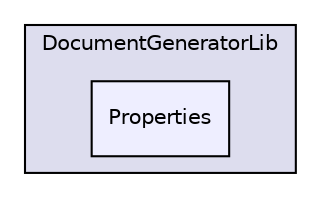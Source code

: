 digraph "Properties" {
  compound=true
  node [ fontsize="10", fontname="Helvetica"];
  edge [ labelfontsize="10", labelfontname="Helvetica"];
  subgraph clusterdir_3ecbb093df845782b472c3f79af92c31 {
    graph [ bgcolor="#ddddee", pencolor="black", label="DocumentGeneratorLib" fontname="Helvetica", fontsize="10", URL="dir_3ecbb093df845782b472c3f79af92c31.html"]
  dir_0ae392f2db1249f19e0b37021b04257f [shape=box, label="Properties", style="filled", fillcolor="#eeeeff", pencolor="black", URL="dir_0ae392f2db1249f19e0b37021b04257f.html"];
  }
}
